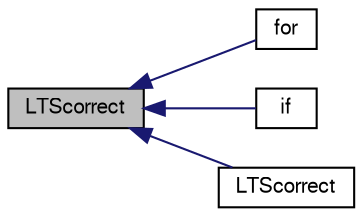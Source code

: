 digraph "LTScorrect"
{
  bgcolor="transparent";
  edge [fontname="FreeSans",fontsize="10",labelfontname="FreeSans",labelfontsize="10"];
  node [fontname="FreeSans",fontsize="10",shape=record];
  rankdir="LR";
  Node1 [label="LTScorrect",height=0.2,width=0.4,color="black", fillcolor="grey75", style="filled" fontcolor="black"];
  Node1 -> Node2 [dir="back",color="midnightblue",fontsize="10",style="solid",fontname="FreeSans"];
  Node2 [label="for",height=0.2,width=0.4,color="black",URL="$a03196.html#abf62427f7086d97acff425b47c4aa0a5"];
  Node1 -> Node3 [dir="back",color="midnightblue",fontsize="10",style="solid",fontname="FreeSans"];
  Node3 [label="if",height=0.2,width=0.4,color="black",URL="$a03196.html#ae7f6f0d4cfb1a33cc26db08d42ed5ade"];
  Node1 -> Node4 [dir="back",color="midnightblue",fontsize="10",style="solid",fontname="FreeSans"];
  Node4 [label="LTScorrect",height=0.2,width=0.4,color="black",URL="$a10293.html#a46930d42a54f39e262081b99e41c3a45"];
}
